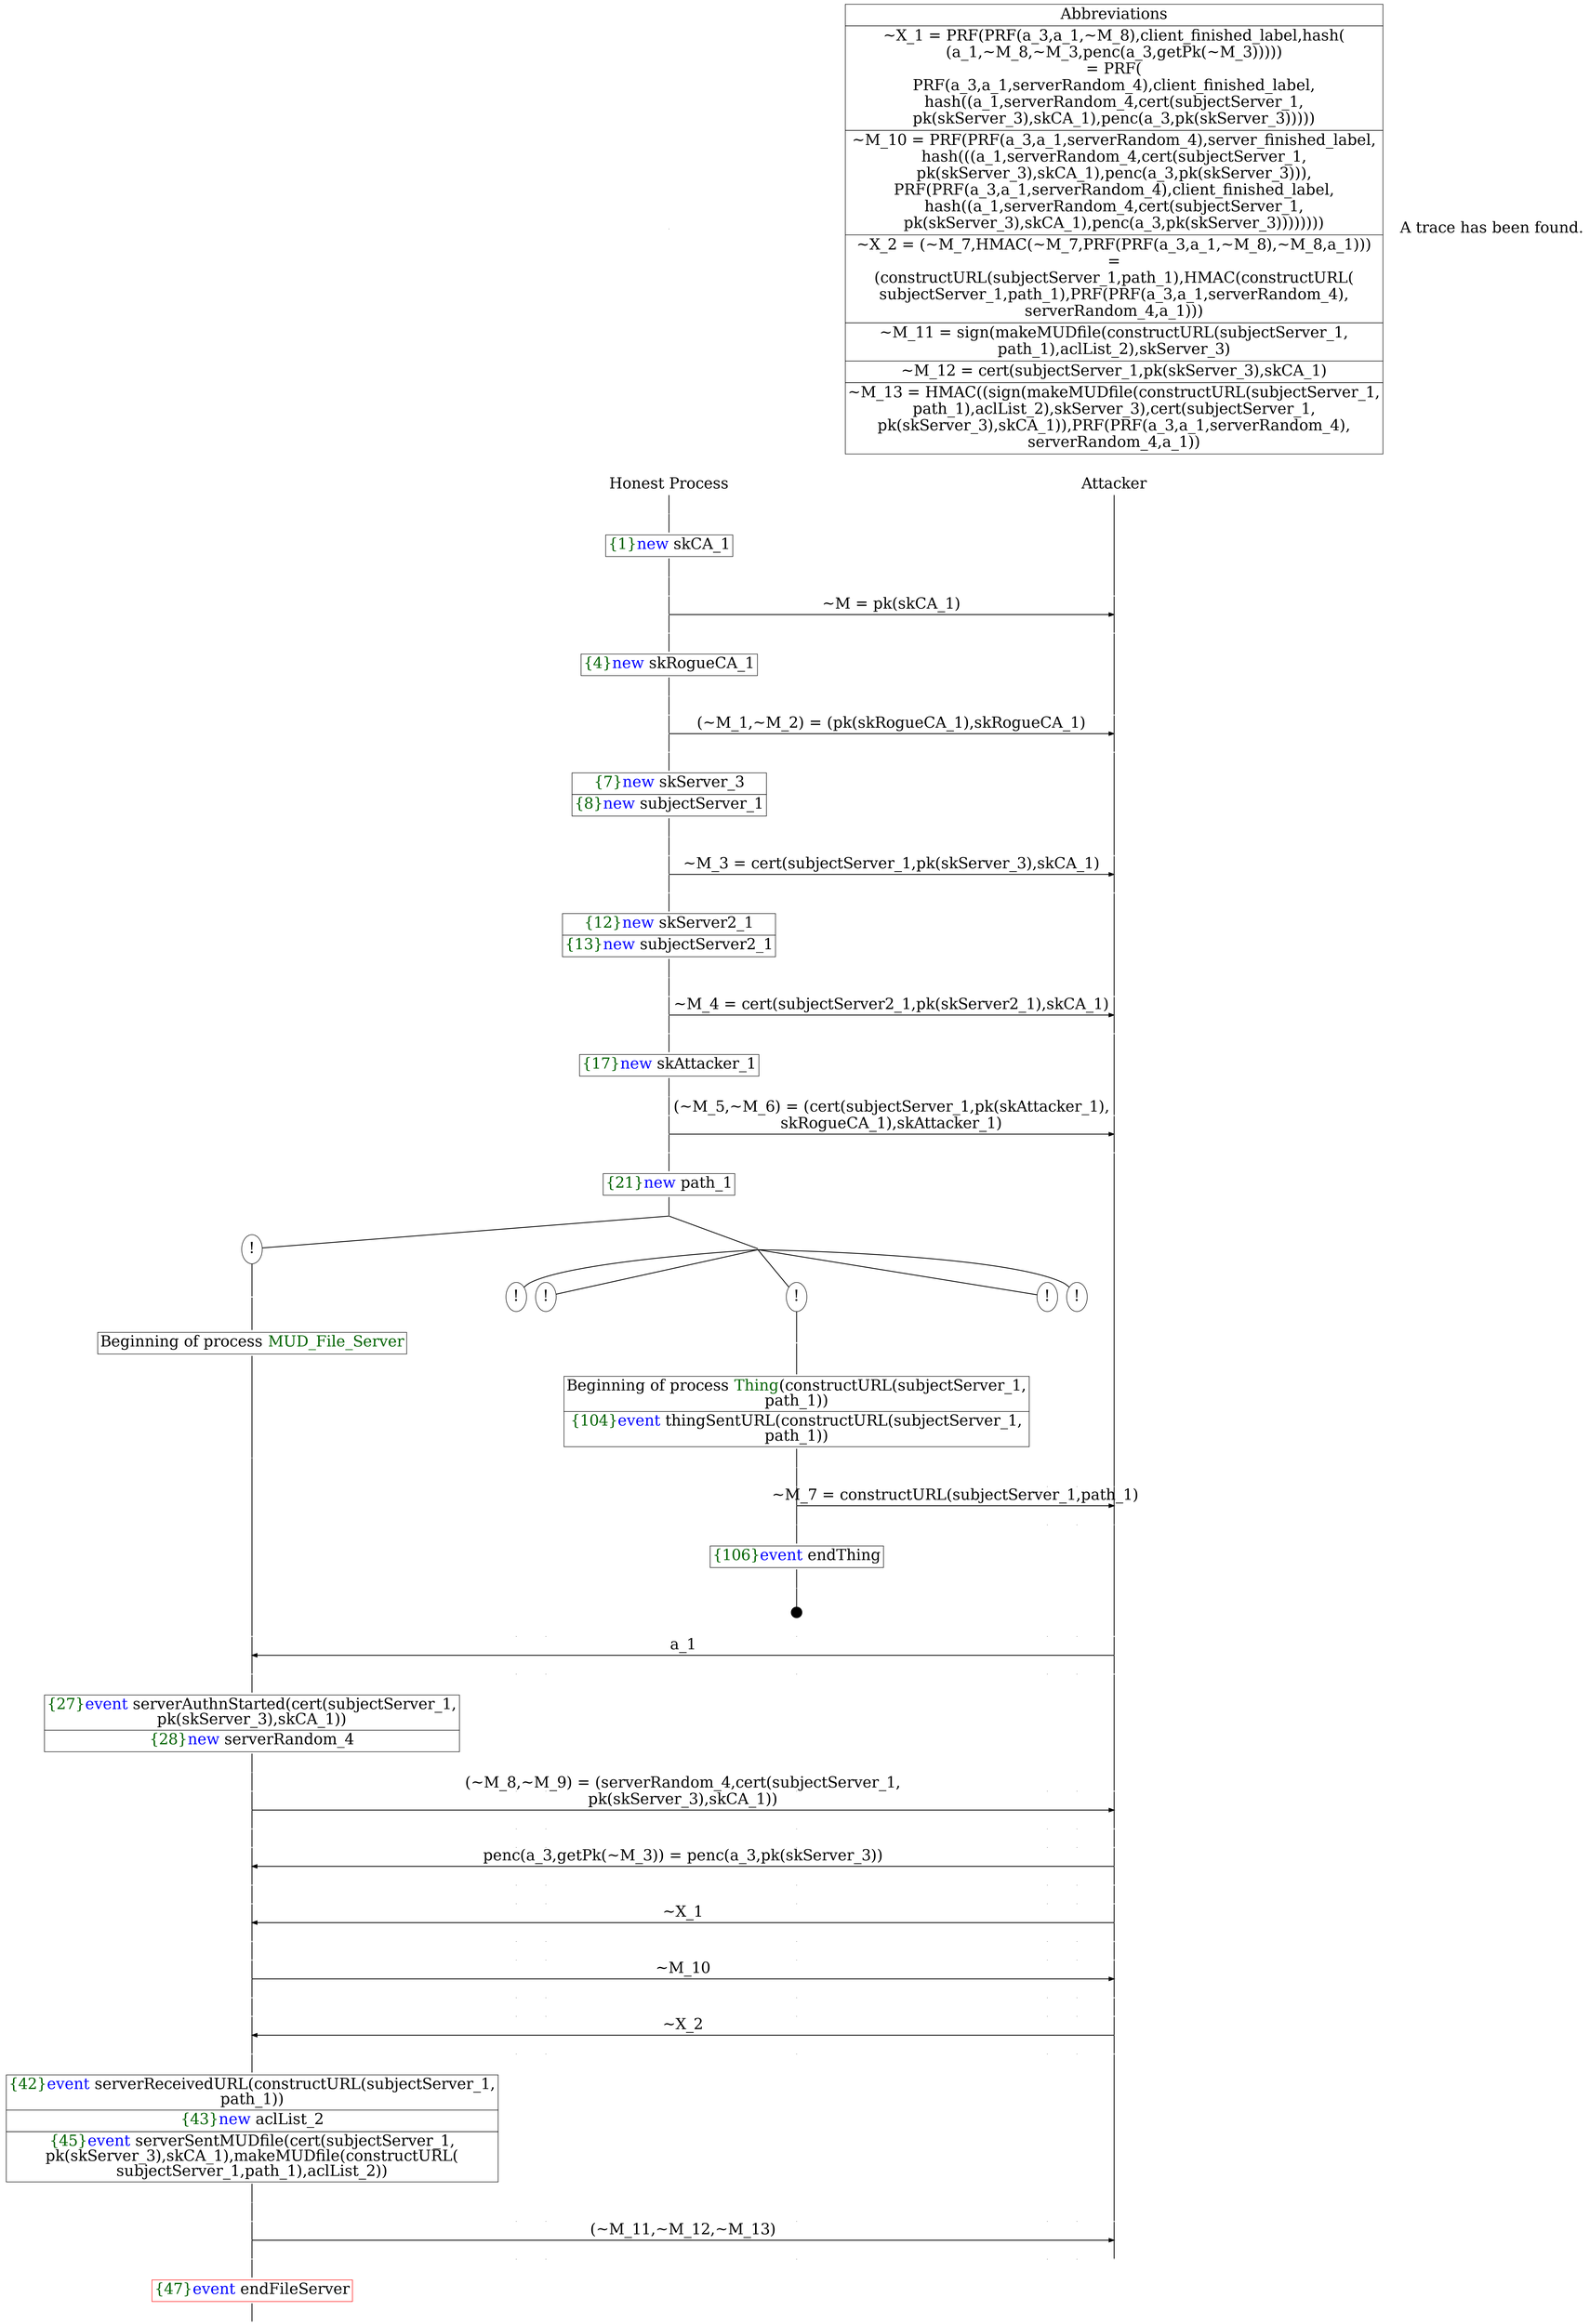 digraph {
graph [ordering = out]
edge [arrowhead = none, penwidth = 1.6, fontsize = 30]
node [shape = point, width = 0, height = 0, fontsize = 30]
Trace<br/>
[label = <A trace has been found.<br/>
>, shape = plaintext]
P0__0 [label = "Honest Process", shape = plaintext]
P__0 [label = "Attacker", shape = plaintext]
Trace -> P0__0 [label = "", style = invisible, weight = 100]{rank = same; P0__0 P__0}
P0__0 -> P0__1 [label = <>, weight = 100]
P0__1 -> P0__2 [label = <>, weight = 100]
P0__2 [shape = plaintext, label = <<TABLE BORDER="0" CELLBORDER="1" CELLSPACING="0" CELLPADDING="4"> <TR><TD><FONT COLOR="darkgreen">{1}</FONT><FONT COLOR="blue">new </FONT>skCA_1</TD></TR></TABLE>>]
P0__2 -> P0__3 [label = <>, weight = 100]
P0__3 -> P0__4 [label = <>, weight = 100]
P__0 -> P__1 [label = <>, weight = 100]
{rank = same; P__1 P0__4}
P0__4 -> P0__5 [label = <>, weight = 100]
P__1 -> P__2 [label = <>, weight = 100]
{rank = same; P__2 P0__5}
P0__5 -> P__2 [label = <~M = pk(skCA_1)>, arrowhead = normal]
P0__5 -> P0__6 [label = <>, weight = 100]
P__2 -> P__3 [label = <>, weight = 100]
{rank = same; P__3 P0__6}
P0__6 -> P0__7 [label = <>, weight = 100]
P0__7 [shape = plaintext, label = <<TABLE BORDER="0" CELLBORDER="1" CELLSPACING="0" CELLPADDING="4"> <TR><TD><FONT COLOR="darkgreen">{4}</FONT><FONT COLOR="blue">new </FONT>skRogueCA_1</TD></TR></TABLE>>]
P0__7 -> P0__8 [label = <>, weight = 100]
P0__8 -> P0__9 [label = <>, weight = 100]
P__3 -> P__4 [label = <>, weight = 100]
{rank = same; P__4 P0__9}
P0__9 -> P0__10 [label = <>, weight = 100]
P__4 -> P__5 [label = <>, weight = 100]
{rank = same; P__5 P0__10}
P0__10 -> P__5 [label = <(~M_1,~M_2) = (pk(skRogueCA_1),skRogueCA_1)>, arrowhead = normal]
P0__10 -> P0__11 [label = <>, weight = 100]
P__5 -> P__6 [label = <>, weight = 100]
{rank = same; P__6 P0__11}
P0__11 -> P0__12 [label = <>, weight = 100]
P0__12 [shape = plaintext, label = <<TABLE BORDER="0" CELLBORDER="1" CELLSPACING="0" CELLPADDING="4"> <TR><TD><FONT COLOR="darkgreen">{7}</FONT><FONT COLOR="blue">new </FONT>skServer_3</TD></TR><TR><TD><FONT COLOR="darkgreen">{8}</FONT><FONT COLOR="blue">new </FONT>subjectServer_1</TD></TR></TABLE>>]
P0__12 -> P0__13 [label = <>, weight = 100]
P0__13 -> P0__14 [label = <>, weight = 100]
P__6 -> P__7 [label = <>, weight = 100]
{rank = same; P__7 P0__14}
P0__14 -> P0__15 [label = <>, weight = 100]
P__7 -> P__8 [label = <>, weight = 100]
{rank = same; P__8 P0__15}
P0__15 -> P__8 [label = <~M_3 = cert(subjectServer_1,pk(skServer_3),skCA_1)>, arrowhead = normal]
P0__15 -> P0__16 [label = <>, weight = 100]
P__8 -> P__9 [label = <>, weight = 100]
{rank = same; P__9 P0__16}
P0__16 -> P0__17 [label = <>, weight = 100]
P0__17 [shape = plaintext, label = <<TABLE BORDER="0" CELLBORDER="1" CELLSPACING="0" CELLPADDING="4"> <TR><TD><FONT COLOR="darkgreen">{12}</FONT><FONT COLOR="blue">new </FONT>skServer2_1</TD></TR><TR><TD><FONT COLOR="darkgreen">{13}</FONT><FONT COLOR="blue">new </FONT>subjectServer2_1</TD></TR></TABLE>>]
P0__17 -> P0__18 [label = <>, weight = 100]
P0__18 -> P0__19 [label = <>, weight = 100]
P__9 -> P__10 [label = <>, weight = 100]
{rank = same; P__10 P0__19}
P0__19 -> P0__20 [label = <>, weight = 100]
P__10 -> P__11 [label = <>, weight = 100]
{rank = same; P__11 P0__20}
P0__20 -> P__11 [label = <~M_4 = cert(subjectServer2_1,pk(skServer2_1),skCA_1)>, arrowhead = normal]
P0__20 -> P0__21 [label = <>, weight = 100]
P__11 -> P__12 [label = <>, weight = 100]
{rank = same; P__12 P0__21}
P0__21 -> P0__22 [label = <>, weight = 100]
P0__22 [shape = plaintext, label = <<TABLE BORDER="0" CELLBORDER="1" CELLSPACING="0" CELLPADDING="4"> <TR><TD><FONT COLOR="darkgreen">{17}</FONT><FONT COLOR="blue">new </FONT>skAttacker_1</TD></TR></TABLE>>]
P0__22 -> P0__23 [label = <>, weight = 100]
P0__23 -> P0__24 [label = <>, weight = 100]
P__12 -> P__13 [label = <>, weight = 100]
{rank = same; P__13 P0__24}
P0__24 -> P0__25 [label = <>, weight = 100]
P__13 -> P__14 [label = <>, weight = 100]
{rank = same; P__14 P0__25}
P0__25 -> P__14 [label = <(~M_5,~M_6) = (cert(subjectServer_1,pk(skAttacker_1),<br/>
skRogueCA_1),skAttacker_1)>, arrowhead = normal]
P0__25 -> P0__26 [label = <>, weight = 100]
P__14 -> P__15 [label = <>, weight = 100]
{rank = same; P__15 P0__26}
P0__26 -> P0__27 [label = <>, weight = 100]
P0__27 [shape = plaintext, label = <<TABLE BORDER="0" CELLBORDER="1" CELLSPACING="0" CELLPADDING="4"> <TR><TD><FONT COLOR="darkgreen">{21}</FONT><FONT COLOR="blue">new </FONT>path_1</TD></TR></TABLE>>]
P0__27 -> P0__28 [label = <>, weight = 100]
/*RPar */
P0__28 -> P0_1__28 [label = <>]
P0__28 -> P0_0__28 [label = <>]
P0__28 [label = "", fixedsize = false, width = 0, height = 0, shape = none]
{rank = same; P0_0__28 P0_1__28}
/*RPar */
P0_0__28 -> P0_0_4__28 [label = <>]
P0_0__28 -> P0_0_3__28 [label = <>]
P0_0__28 -> P0_0_2__28 [label = <>]
P0_0__28 -> P0_0_1__28 [label = <>]
P0_0__28 -> P0_0_0__28 [label = <>]
P0_0__28 [label = "", fixedsize = false, width = 0, height = 0, shape = none]
{rank = same; P0_0_0__28 P0_0_1__28 P0_0_2__28 P0_0_3__28 P0_0_4__28}
P0_0_0__28 [label = "!", shape = ellipse]
P0_0_1__28 [label = "!", shape = ellipse]
P0_0_2__28 [label = "!", shape = ellipse]
P0_0_2_0__28 [label = "", fixedsize = false, width = 0, height = 0, shape = none]
P0_0_2__28 -> P0_0_2_0__28 [label = <>, weight = 100]
P0_0_2_0__28 -> P0_0_2_0__29 [label = <>, weight = 100]
P0_0_2_0__29 [shape = plaintext, label = <<TABLE BORDER="0" CELLBORDER="1" CELLSPACING="0" CELLPADDING="4"> <TR><TD>Beginning of process <FONT COLOR="darkgreen">Thing</FONT>(constructURL(subjectServer_1,<br/>
path_1))</TD></TR><TR><TD><FONT COLOR="darkgreen">{104}</FONT><FONT COLOR="blue">event</FONT> thingSentURL(constructURL(subjectServer_1,<br/>
path_1))</TD></TR></TABLE>>]
P0_0_2_0__29 -> P0_0_2_0__30 [label = <>, weight = 100]
P0_0_2_0__30 -> P0_0_2_0__31 [label = <>, weight = 100]
P0_0_1__29 [label = "", style = invisible]
P0_0_1__28 -> P0_0_1__29 [label = <>, weight = 100, style = invisible]
P0_0_0__29 [label = "", style = invisible]
P0_0_0__28 -> P0_0_0__29 [label = <>, weight = 100, style = invisible]
P__15 -> P__16 [label = <>, weight = 100]
{rank = same; P__16 P0_0_0__29 P0_0_1__29 P0_0_2_0__31}
P0_0_2_0__31 -> P0_0_2_0__32 [label = <>, weight = 100]
P__16 -> P__17 [label = <>, weight = 100]
{rank = same; P__17 P0_0_2_0__32}
P0_0_2_0__32 -> P__17 [label = <~M_7 = constructURL(subjectServer_1,path_1)>, arrowhead = normal]
P0_0_2_0__32 -> P0_0_2_0__33 [label = <>, weight = 100]
P0_0_1__30 [label = "", style = invisible]
P0_0_1__29 -> P0_0_1__30 [label = <>, weight = 100, style = invisible]
P0_0_0__30 [label = "", style = invisible]
P0_0_0__29 -> P0_0_0__30 [label = <>, weight = 100, style = invisible]
P__17 -> P__18 [label = <>, weight = 100]
{rank = same; P__18 P0_0_0__30 P0_0_1__30 P0_0_2_0__33}
P0_0_2_0__33 -> P0_0_2_0__34 [label = <>, weight = 100]
P0_0_2_0__34 [shape = plaintext, label = <<TABLE BORDER="0" CELLBORDER="1" CELLSPACING="0" CELLPADDING="4"> <TR><TD><FONT COLOR="darkgreen">{106}</FONT><FONT COLOR="blue">event</FONT> endThing</TD></TR></TABLE>>]
P0_0_2_0__34 -> P0_0_2_0__35 [label = <>, weight = 100]
P0_0_2_0__36 [label = "", width = 0.3, height = 0.3]
P0_0_2_0__35 -> P0_0_2_0__36 [label = <>, weight = 100]
P0_0_3__28 [label = "!", shape = ellipse]
P0_0_4__28 [label = "!", shape = ellipse]
P0_1__28 [label = "!", shape = ellipse]
P0_1_0__28 [label = "", fixedsize = false, width = 0, height = 0, shape = none]
P0_1__28 -> P0_1_0__28 [label = <>, weight = 100]
P0_1_0__28 -> P0_1_0__29 [label = <>, weight = 100]
P0_1_0__29 [shape = plaintext, label = <<TABLE BORDER="0" CELLBORDER="1" CELLSPACING="0" CELLPADDING="4"> <TR><TD>Beginning of process <FONT COLOR="darkgreen">MUD_File_Server</FONT></TD></TR></TABLE>>]
P0_1_0__29 -> P0_1_0__30 [label = <>, weight = 100]
P0_1_0__30 -> P0_1_0__31 [label = <>, weight = 100]
P0_0_4__29 [label = "", style = invisible]
P0_0_4__28 -> P0_0_4__29 [label = <>, weight = 100, style = invisible]
P0_0_3__29 [label = "", style = invisible]
P0_0_3__28 -> P0_0_3__29 [label = <>, weight = 100, style = invisible]
P0_0_2_0__37 [label = "", style = invisible]
P0_0_2_0__36 -> P0_0_2_0__37 [label = <>, weight = 100, style = invisible]
P0_0_1__31 [label = "", style = invisible]
P0_0_1__30 -> P0_0_1__31 [label = <>, weight = 100, style = invisible]
P0_0_0__31 [label = "", style = invisible]
P0_0_0__30 -> P0_0_0__31 [label = <>, weight = 100, style = invisible]
P__18 -> P__19 [label = <>, weight = 100]
{rank = same; P__19 P0_0_0__31 P0_0_1__31 P0_0_2_0__37 P0_0_3__29 P0_0_4__29 P0_1_0__31}
P0_1_0__31 -> P0_1_0__32 [label = <>, weight = 100]
P__19 -> P__20 [label = <>, weight = 100]
{rank = same; P__20 P0_1_0__32}
P0_1_0__32 -> P__20 [label = <a_1>, dir = back, arrowhead = normal]
P0_1_0__32 -> P0_1_0__33 [label = <>, weight = 100]
P0_0_4__30 [label = "", style = invisible]
P0_0_4__29 -> P0_0_4__30 [label = <>, weight = 100, style = invisible]
P0_0_3__30 [label = "", style = invisible]
P0_0_3__29 -> P0_0_3__30 [label = <>, weight = 100, style = invisible]
P0_0_2_0__38 [label = "", style = invisible]
P0_0_2_0__37 -> P0_0_2_0__38 [label = <>, weight = 100, style = invisible]
P0_0_1__32 [label = "", style = invisible]
P0_0_1__31 -> P0_0_1__32 [label = <>, weight = 100, style = invisible]
P0_0_0__32 [label = "", style = invisible]
P0_0_0__31 -> P0_0_0__32 [label = <>, weight = 100, style = invisible]
P__20 -> P__21 [label = <>, weight = 100]
{rank = same; P__21 P0_0_0__32 P0_0_1__32 P0_0_2_0__38 P0_0_3__30 P0_0_4__30 P0_1_0__33}
P0_1_0__33 -> P0_1_0__34 [label = <>, weight = 100]
P0_1_0__34 [shape = plaintext, label = <<TABLE BORDER="0" CELLBORDER="1" CELLSPACING="0" CELLPADDING="4"> <TR><TD><FONT COLOR="darkgreen">{27}</FONT><FONT COLOR="blue">event</FONT> serverAuthnStarted(cert(subjectServer_1,<br/>
pk(skServer_3),skCA_1))</TD></TR><TR><TD><FONT COLOR="darkgreen">{28}</FONT><FONT COLOR="blue">new </FONT>serverRandom_4</TD></TR></TABLE>>]
P0_1_0__34 -> P0_1_0__35 [label = <>, weight = 100]
P0_1_0__35 -> P0_1_0__36 [label = <>, weight = 100]
P0_0_4__31 [label = "", style = invisible]
P0_0_4__30 -> P0_0_4__31 [label = <>, weight = 100, style = invisible]
P0_0_3__31 [label = "", style = invisible]
P0_0_3__30 -> P0_0_3__31 [label = <>, weight = 100, style = invisible]
P0_0_2_0__39 [label = "", style = invisible]
P0_0_2_0__38 -> P0_0_2_0__39 [label = <>, weight = 100, style = invisible]
P0_0_1__33 [label = "", style = invisible]
P0_0_1__32 -> P0_0_1__33 [label = <>, weight = 100, style = invisible]
P0_0_0__33 [label = "", style = invisible]
P0_0_0__32 -> P0_0_0__33 [label = <>, weight = 100, style = invisible]
P__21 -> P__22 [label = <>, weight = 100]
{rank = same; P__22 P0_0_0__33 P0_0_1__33 P0_0_2_0__39 P0_0_3__31 P0_0_4__31 P0_1_0__36}
P0_1_0__36 -> P0_1_0__37 [label = <>, weight = 100]
P__22 -> P__23 [label = <>, weight = 100]
{rank = same; P__23 P0_1_0__37}
P0_1_0__37 -> P__23 [label = <(~M_8,~M_9) = (serverRandom_4,cert(subjectServer_1,<br/>
pk(skServer_3),skCA_1))>, arrowhead = normal]
P0_1_0__37 -> P0_1_0__38 [label = <>, weight = 100]
P0_0_4__32 [label = "", style = invisible]
P0_0_4__31 -> P0_0_4__32 [label = <>, weight = 100, style = invisible]
P0_0_3__32 [label = "", style = invisible]
P0_0_3__31 -> P0_0_3__32 [label = <>, weight = 100, style = invisible]
P0_0_2_0__40 [label = "", style = invisible]
P0_0_2_0__39 -> P0_0_2_0__40 [label = <>, weight = 100, style = invisible]
P0_0_1__34 [label = "", style = invisible]
P0_0_1__33 -> P0_0_1__34 [label = <>, weight = 100, style = invisible]
P0_0_0__34 [label = "", style = invisible]
P0_0_0__33 -> P0_0_0__34 [label = <>, weight = 100, style = invisible]
P__23 -> P__24 [label = <>, weight = 100]
{rank = same; P__24 P0_0_0__34 P0_0_1__34 P0_0_2_0__40 P0_0_3__32 P0_0_4__32 P0_1_0__38}
P0_1_0__38 -> P0_1_0__39 [label = <>, weight = 100]
P0_0_4__33 [label = "", style = invisible]
P0_0_4__32 -> P0_0_4__33 [label = <>, weight = 100, style = invisible]
P0_0_3__33 [label = "", style = invisible]
P0_0_3__32 -> P0_0_3__33 [label = <>, weight = 100, style = invisible]
P0_0_2_0__41 [label = "", style = invisible]
P0_0_2_0__40 -> P0_0_2_0__41 [label = <>, weight = 100, style = invisible]
P0_0_1__35 [label = "", style = invisible]
P0_0_1__34 -> P0_0_1__35 [label = <>, weight = 100, style = invisible]
P0_0_0__35 [label = "", style = invisible]
P0_0_0__34 -> P0_0_0__35 [label = <>, weight = 100, style = invisible]
P__24 -> P__25 [label = <>, weight = 100]
{rank = same; P__25 P0_0_0__35 P0_0_1__35 P0_0_2_0__41 P0_0_3__33 P0_0_4__33 P0_1_0__39}
P0_1_0__39 -> P0_1_0__40 [label = <>, weight = 100]
P__25 -> P__26 [label = <>, weight = 100]
{rank = same; P__26 P0_1_0__40}
P0_1_0__40 -> P__26 [label = <penc(a_3,getPk(~M_3)) = penc(a_3,pk(skServer_3))>, dir = back, arrowhead = normal]
P0_1_0__40 -> P0_1_0__41 [label = <>, weight = 100]
P0_0_4__34 [label = "", style = invisible]
P0_0_4__33 -> P0_0_4__34 [label = <>, weight = 100, style = invisible]
P0_0_3__34 [label = "", style = invisible]
P0_0_3__33 -> P0_0_3__34 [label = <>, weight = 100, style = invisible]
P0_0_2_0__42 [label = "", style = invisible]
P0_0_2_0__41 -> P0_0_2_0__42 [label = <>, weight = 100, style = invisible]
P0_0_1__36 [label = "", style = invisible]
P0_0_1__35 -> P0_0_1__36 [label = <>, weight = 100, style = invisible]
P0_0_0__36 [label = "", style = invisible]
P0_0_0__35 -> P0_0_0__36 [label = <>, weight = 100, style = invisible]
P__26 -> P__27 [label = <>, weight = 100]
{rank = same; P__27 P0_0_0__36 P0_0_1__36 P0_0_2_0__42 P0_0_3__34 P0_0_4__34 P0_1_0__41}
P0_1_0__41 -> P0_1_0__42 [label = <>, weight = 100]
P0_0_4__35 [label = "", style = invisible]
P0_0_4__34 -> P0_0_4__35 [label = <>, weight = 100, style = invisible]
P0_0_3__35 [label = "", style = invisible]
P0_0_3__34 -> P0_0_3__35 [label = <>, weight = 100, style = invisible]
P0_0_2_0__43 [label = "", style = invisible]
P0_0_2_0__42 -> P0_0_2_0__43 [label = <>, weight = 100, style = invisible]
P0_0_1__37 [label = "", style = invisible]
P0_0_1__36 -> P0_0_1__37 [label = <>, weight = 100, style = invisible]
P0_0_0__37 [label = "", style = invisible]
P0_0_0__36 -> P0_0_0__37 [label = <>, weight = 100, style = invisible]
P__27 -> P__28 [label = <>, weight = 100]
{rank = same; P__28 P0_0_0__37 P0_0_1__37 P0_0_2_0__43 P0_0_3__35 P0_0_4__35 P0_1_0__42}
P0_1_0__42 -> P0_1_0__43 [label = <>, weight = 100]
P__28 -> P__29 [label = <>, weight = 100]
{rank = same; P__29 P0_1_0__43}
P0_1_0__43 -> P__29 [label = <~X_1>, dir = back, arrowhead = normal]
P0_1_0__43 -> P0_1_0__44 [label = <>, weight = 100]
P0_0_4__36 [label = "", style = invisible]
P0_0_4__35 -> P0_0_4__36 [label = <>, weight = 100, style = invisible]
P0_0_3__36 [label = "", style = invisible]
P0_0_3__35 -> P0_0_3__36 [label = <>, weight = 100, style = invisible]
P0_0_2_0__44 [label = "", style = invisible]
P0_0_2_0__43 -> P0_0_2_0__44 [label = <>, weight = 100, style = invisible]
P0_0_1__38 [label = "", style = invisible]
P0_0_1__37 -> P0_0_1__38 [label = <>, weight = 100, style = invisible]
P0_0_0__38 [label = "", style = invisible]
P0_0_0__37 -> P0_0_0__38 [label = <>, weight = 100, style = invisible]
P__29 -> P__30 [label = <>, weight = 100]
{rank = same; P__30 P0_0_0__38 P0_0_1__38 P0_0_2_0__44 P0_0_3__36 P0_0_4__36 P0_1_0__44}
P0_1_0__44 -> P0_1_0__45 [label = <>, weight = 100]
P0_0_4__37 [label = "", style = invisible]
P0_0_4__36 -> P0_0_4__37 [label = <>, weight = 100, style = invisible]
P0_0_3__37 [label = "", style = invisible]
P0_0_3__36 -> P0_0_3__37 [label = <>, weight = 100, style = invisible]
P0_0_2_0__45 [label = "", style = invisible]
P0_0_2_0__44 -> P0_0_2_0__45 [label = <>, weight = 100, style = invisible]
P0_0_1__39 [label = "", style = invisible]
P0_0_1__38 -> P0_0_1__39 [label = <>, weight = 100, style = invisible]
P0_0_0__39 [label = "", style = invisible]
P0_0_0__38 -> P0_0_0__39 [label = <>, weight = 100, style = invisible]
P__30 -> P__31 [label = <>, weight = 100]
{rank = same; P__31 P0_0_0__39 P0_0_1__39 P0_0_2_0__45 P0_0_3__37 P0_0_4__37 P0_1_0__45}
P0_1_0__45 -> P0_1_0__46 [label = <>, weight = 100]
P__31 -> P__32 [label = <>, weight = 100]
{rank = same; P__32 P0_1_0__46}
P0_1_0__46 -> P__32 [label = <~M_10>, arrowhead = normal]
P0_1_0__46 -> P0_1_0__47 [label = <>, weight = 100]
P0_0_4__38 [label = "", style = invisible]
P0_0_4__37 -> P0_0_4__38 [label = <>, weight = 100, style = invisible]
P0_0_3__38 [label = "", style = invisible]
P0_0_3__37 -> P0_0_3__38 [label = <>, weight = 100, style = invisible]
P0_0_2_0__46 [label = "", style = invisible]
P0_0_2_0__45 -> P0_0_2_0__46 [label = <>, weight = 100, style = invisible]
P0_0_1__40 [label = "", style = invisible]
P0_0_1__39 -> P0_0_1__40 [label = <>, weight = 100, style = invisible]
P0_0_0__40 [label = "", style = invisible]
P0_0_0__39 -> P0_0_0__40 [label = <>, weight = 100, style = invisible]
P__32 -> P__33 [label = <>, weight = 100]
{rank = same; P__33 P0_0_0__40 P0_0_1__40 P0_0_2_0__46 P0_0_3__38 P0_0_4__38 P0_1_0__47}
P0_1_0__47 -> P0_1_0__48 [label = <>, weight = 100]
P0_0_4__39 [label = "", style = invisible]
P0_0_4__38 -> P0_0_4__39 [label = <>, weight = 100, style = invisible]
P0_0_3__39 [label = "", style = invisible]
P0_0_3__38 -> P0_0_3__39 [label = <>, weight = 100, style = invisible]
P0_0_2_0__47 [label = "", style = invisible]
P0_0_2_0__46 -> P0_0_2_0__47 [label = <>, weight = 100, style = invisible]
P0_0_1__41 [label = "", style = invisible]
P0_0_1__40 -> P0_0_1__41 [label = <>, weight = 100, style = invisible]
P0_0_0__41 [label = "", style = invisible]
P0_0_0__40 -> P0_0_0__41 [label = <>, weight = 100, style = invisible]
P__33 -> P__34 [label = <>, weight = 100]
{rank = same; P__34 P0_0_0__41 P0_0_1__41 P0_0_2_0__47 P0_0_3__39 P0_0_4__39 P0_1_0__48}
P0_1_0__48 -> P0_1_0__49 [label = <>, weight = 100]
P__34 -> P__35 [label = <>, weight = 100]
{rank = same; P__35 P0_1_0__49}
P0_1_0__49 -> P__35 [label = <~X_2>, dir = back, arrowhead = normal]
P0_1_0__49 -> P0_1_0__50 [label = <>, weight = 100]
P0_0_4__40 [label = "", style = invisible]
P0_0_4__39 -> P0_0_4__40 [label = <>, weight = 100, style = invisible]
P0_0_3__40 [label = "", style = invisible]
P0_0_3__39 -> P0_0_3__40 [label = <>, weight = 100, style = invisible]
P0_0_2_0__48 [label = "", style = invisible]
P0_0_2_0__47 -> P0_0_2_0__48 [label = <>, weight = 100, style = invisible]
P0_0_1__42 [label = "", style = invisible]
P0_0_1__41 -> P0_0_1__42 [label = <>, weight = 100, style = invisible]
P0_0_0__42 [label = "", style = invisible]
P0_0_0__41 -> P0_0_0__42 [label = <>, weight = 100, style = invisible]
P__35 -> P__36 [label = <>, weight = 100]
{rank = same; P__36 P0_0_0__42 P0_0_1__42 P0_0_2_0__48 P0_0_3__40 P0_0_4__40 P0_1_0__50}
P0_1_0__50 -> P0_1_0__51 [label = <>, weight = 100]
P0_1_0__51 [shape = plaintext, label = <<TABLE BORDER="0" CELLBORDER="1" CELLSPACING="0" CELLPADDING="4"> <TR><TD><FONT COLOR="darkgreen">{42}</FONT><FONT COLOR="blue">event</FONT> serverReceivedURL(constructURL(subjectServer_1,<br/>
path_1))</TD></TR><TR><TD><FONT COLOR="darkgreen">{43}</FONT><FONT COLOR="blue">new </FONT>aclList_2</TD></TR><TR><TD><FONT COLOR="darkgreen">{45}</FONT><FONT COLOR="blue">event</FONT> serverSentMUDfile(cert(subjectServer_1,<br/>
pk(skServer_3),skCA_1),makeMUDfile(constructURL(<br/>
subjectServer_1,path_1),aclList_2))</TD></TR></TABLE>>]
P0_1_0__51 -> P0_1_0__52 [label = <>, weight = 100]
P0_1_0__52 -> P0_1_0__53 [label = <>, weight = 100]
P0_0_4__41 [label = "", style = invisible]
P0_0_4__40 -> P0_0_4__41 [label = <>, weight = 100, style = invisible]
P0_0_3__41 [label = "", style = invisible]
P0_0_3__40 -> P0_0_3__41 [label = <>, weight = 100, style = invisible]
P0_0_2_0__49 [label = "", style = invisible]
P0_0_2_0__48 -> P0_0_2_0__49 [label = <>, weight = 100, style = invisible]
P0_0_1__43 [label = "", style = invisible]
P0_0_1__42 -> P0_0_1__43 [label = <>, weight = 100, style = invisible]
P0_0_0__43 [label = "", style = invisible]
P0_0_0__42 -> P0_0_0__43 [label = <>, weight = 100, style = invisible]
P__36 -> P__37 [label = <>, weight = 100]
{rank = same; P__37 P0_0_0__43 P0_0_1__43 P0_0_2_0__49 P0_0_3__41 P0_0_4__41 P0_1_0__53}
P0_1_0__53 -> P0_1_0__54 [label = <>, weight = 100]
P__37 -> P__38 [label = <>, weight = 100]
{rank = same; P__38 P0_1_0__54}
P0_1_0__54 -> P__38 [label = <(~M_11,~M_12,~M_13)>, arrowhead = normal]
P0_1_0__54 -> P0_1_0__55 [label = <>, weight = 100]
P0_0_4__42 [label = "", style = invisible]
P0_0_4__41 -> P0_0_4__42 [label = <>, weight = 100, style = invisible]
P0_0_3__42 [label = "", style = invisible]
P0_0_3__41 -> P0_0_3__42 [label = <>, weight = 100, style = invisible]
P0_0_2_0__50 [label = "", style = invisible]
P0_0_2_0__49 -> P0_0_2_0__50 [label = <>, weight = 100, style = invisible]
P0_0_1__44 [label = "", style = invisible]
P0_0_1__43 -> P0_0_1__44 [label = <>, weight = 100, style = invisible]
P0_0_0__44 [label = "", style = invisible]
P0_0_0__43 -> P0_0_0__44 [label = <>, weight = 100, style = invisible]
P__38 -> P__39 [label = <>, weight = 100]
{rank = same; P__39 P0_0_0__44 P0_0_1__44 P0_0_2_0__50 P0_0_3__42 P0_0_4__42 P0_1_0__55}
P0_1_0__55 -> P0_1_0__56 [label = <>, weight = 100]
P0_1_0__56 [color = red, shape = plaintext, label = <<TABLE BORDER="0" CELLBORDER="1" CELLSPACING="0" CELLPADDING="4"> <TR><TD><FONT COLOR="darkgreen">{47}</FONT><FONT COLOR="blue">event</FONT> endFileServer</TD></TR></TABLE>>]
P0_1_0__56 -> P0_1_0__57 [label = <>, weight = 100]
Abbrev [shape = plaintext, label = <<TABLE BORDER="0" CELLBORDER="1" CELLSPACING="0" CELLPADDING="4"><TR> <TD> Abbreviations </TD></TR><TR><TD>~X_1 = PRF(PRF(a_3,a_1,~M_8),client_finished_label,hash(<br/>
(a_1,~M_8,~M_3,penc(a_3,getPk(~M_3)))))<br/>
= PRF(<br/>
PRF(a_3,a_1,serverRandom_4),client_finished_label,<br/>
hash((a_1,serverRandom_4,cert(subjectServer_1,<br/>
pk(skServer_3),skCA_1),penc(a_3,pk(skServer_3)))))</TD></TR><TR><TD>~M_10 = PRF(PRF(a_3,a_1,serverRandom_4),server_finished_label,<br/>
hash(((a_1,serverRandom_4,cert(subjectServer_1,<br/>
pk(skServer_3),skCA_1),penc(a_3,pk(skServer_3))),<br/>
PRF(PRF(a_3,a_1,serverRandom_4),client_finished_label,<br/>
hash((a_1,serverRandom_4,cert(subjectServer_1,<br/>
pk(skServer_3),skCA_1),penc(a_3,pk(skServer_3))))))))</TD></TR><TR><TD>~X_2 = (~M_7,HMAC(~M_7,PRF(PRF(a_3,a_1,~M_8),~M_8,a_1)))<br/>
=<br/>
(constructURL(subjectServer_1,path_1),HMAC(constructURL(<br/>
subjectServer_1,path_1),PRF(PRF(a_3,a_1,serverRandom_4),<br/>
serverRandom_4,a_1)))</TD></TR><TR><TD>~M_11 = sign(makeMUDfile(constructURL(subjectServer_1,<br/>
path_1),aclList_2),skServer_3)</TD></TR><TR><TD>~M_12 = cert(subjectServer_1,pk(skServer_3),skCA_1)</TD></TR><TR><TD>~M_13 = HMAC((sign(makeMUDfile(constructURL(subjectServer_1,<br/>
path_1),aclList_2),skServer_3),cert(subjectServer_1,<br/>
pk(skServer_3),skCA_1)),PRF(PRF(a_3,a_1,serverRandom_4),<br/>
serverRandom_4,a_1))</TD></TR></TABLE>>]Abbrev -> P__0 [style = invisible, weight =100]}